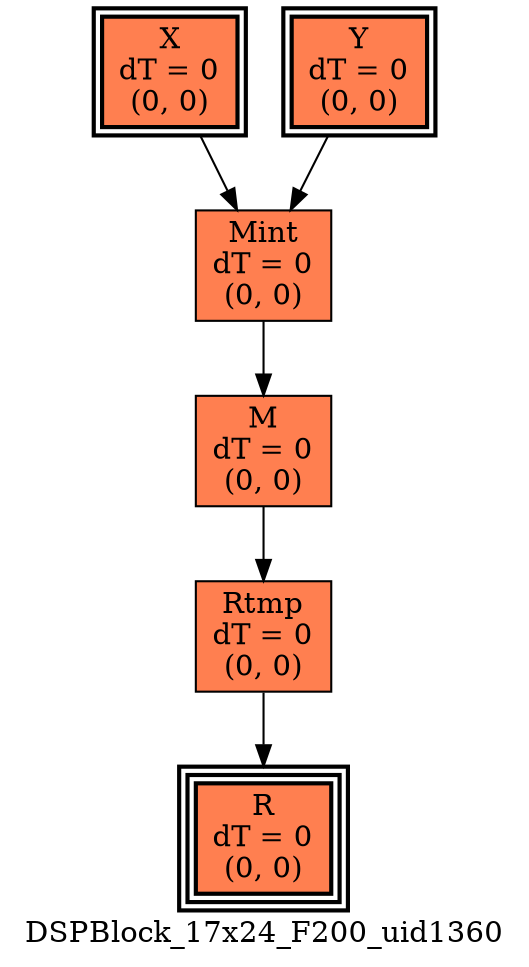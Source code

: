 digraph DSPBlock_17x24_F200_uid1360
{
	//graph drawing options
	label=DSPBlock_17x24_F200_uid1360;
	labelloc=bottom;
	labeljust=right;
	ratio=auto;
	nodesep=0.25;
	ranksep=0.5;

	//input/output signals of operator DSPBlock_17x24_F200_uid1360
	X__DSPBlock_17x24_F200_uid1360 [ label="X\ndT = 0\n(0, 0)", shape=box, color=black, style="bold, filled", fillcolor=coral, peripheries=2 ];
	Y__DSPBlock_17x24_F200_uid1360 [ label="Y\ndT = 0\n(0, 0)", shape=box, color=black, style="bold, filled", fillcolor=coral, peripheries=2 ];
	R__DSPBlock_17x24_F200_uid1360 [ label="R\ndT = 0\n(0, 0)", shape=box, color=black, style="bold, filled", fillcolor=coral, peripheries=3 ];
	{rank=same X__DSPBlock_17x24_F200_uid1360, Y__DSPBlock_17x24_F200_uid1360};
	{rank=same R__DSPBlock_17x24_F200_uid1360};
	//internal signals of operator DSPBlock_17x24_F200_uid1360
	Mint__DSPBlock_17x24_F200_uid1360 [ label="Mint\ndT = 0\n(0, 0)", shape=box, color=black, style=filled, fillcolor=coral, peripheries=1 ];
	M__DSPBlock_17x24_F200_uid1360 [ label="M\ndT = 0\n(0, 0)", shape=box, color=black, style=filled, fillcolor=coral, peripheries=1 ];
	Rtmp__DSPBlock_17x24_F200_uid1360 [ label="Rtmp\ndT = 0\n(0, 0)", shape=box, color=black, style=filled, fillcolor=coral, peripheries=1 ];

	//subcomponents of operator DSPBlock_17x24_F200_uid1360

	//input and internal signal connections of operator DSPBlock_17x24_F200_uid1360
	X__DSPBlock_17x24_F200_uid1360 -> Mint__DSPBlock_17x24_F200_uid1360 [ arrowhead=normal, arrowsize=1.0, arrowtail=normal, color=black, dir=forward  ];
	Y__DSPBlock_17x24_F200_uid1360 -> Mint__DSPBlock_17x24_F200_uid1360 [ arrowhead=normal, arrowsize=1.0, arrowtail=normal, color=black, dir=forward  ];
	Mint__DSPBlock_17x24_F200_uid1360 -> M__DSPBlock_17x24_F200_uid1360 [ arrowhead=normal, arrowsize=1.0, arrowtail=normal, color=black, dir=forward  ];
	M__DSPBlock_17x24_F200_uid1360 -> Rtmp__DSPBlock_17x24_F200_uid1360 [ arrowhead=normal, arrowsize=1.0, arrowtail=normal, color=black, dir=forward  ];
	Rtmp__DSPBlock_17x24_F200_uid1360 -> R__DSPBlock_17x24_F200_uid1360 [ arrowhead=normal, arrowsize=1.0, arrowtail=normal, color=black, dir=forward  ];
}

